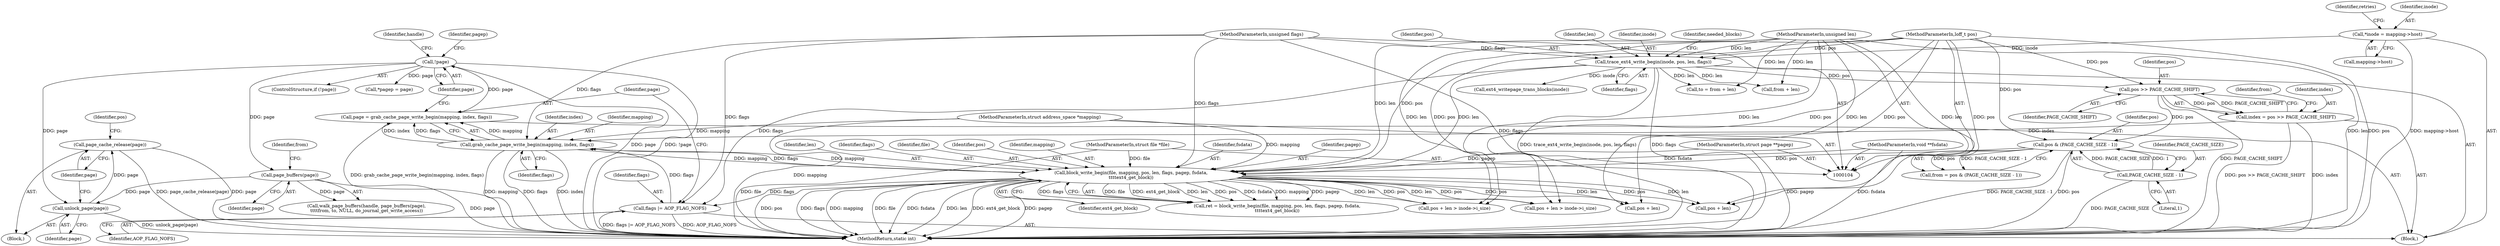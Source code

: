 digraph "1_linux_744692dc059845b2a3022119871846e74d4f6e11_11@pointer" {
"1000230" [label="(Call,page_cache_release(page))"];
"1000228" [label="(Call,unlock_page(page))"];
"1000219" [label="(Call,page_buffers(page))"];
"1000183" [label="(Call,!page)"];
"1000176" [label="(Call,page = grab_cache_page_write_begin(mapping, index, flags))"];
"1000178" [label="(Call,grab_cache_page_write_begin(mapping, index, flags))"];
"1000199" [label="(Call,block_write_begin(file, mapping, pos, len, flags, pagep, fsdata,\n\t\t\t\text4_get_block))"];
"1000105" [label="(MethodParameterIn,struct file *file)"];
"1000106" [label="(MethodParameterIn,struct address_space *mapping)"];
"1000148" [label="(Call,pos & (PAGE_CACHE_SIZE - 1))"];
"1000143" [label="(Call,pos >> PAGE_CACHE_SHIFT)"];
"1000130" [label="(Call,trace_ext4_write_begin(inode, pos, len, flags))"];
"1000114" [label="(Call,*inode = mapping->host)"];
"1000107" [label="(MethodParameterIn,loff_t pos)"];
"1000108" [label="(MethodParameterIn,unsigned len)"];
"1000109" [label="(MethodParameterIn,unsigned flags)"];
"1000150" [label="(Call,PAGE_CACHE_SIZE - 1)"];
"1000110" [label="(MethodParameterIn,struct page **pagep)"];
"1000111" [label="(MethodParameterIn,void **fsdata)"];
"1000141" [label="(Call,index = pos >> PAGE_CACHE_SHIFT)"];
"1000173" [label="(Call,flags |= AOP_FLAG_NOFS)"];
"1000195" [label="(Identifier,pagep)"];
"1000199" [label="(Call,block_write_begin(file, mapping, pos, len, flags, pagep, fsdata,\n\t\t\t\text4_get_block))"];
"1000153" [label="(Call,to = from + len)"];
"1000206" [label="(Identifier,fsdata)"];
"1000174" [label="(Identifier,flags)"];
"1000143" [label="(Call,pos >> PAGE_CACHE_SHIFT)"];
"1000116" [label="(Call,mapping->host)"];
"1000182" [label="(ControlStructure,if (!page))"];
"1000148" [label="(Call,pos & (PAGE_CACHE_SIZE - 1))"];
"1000146" [label="(Call,from = pos & (PAGE_CACHE_SIZE - 1))"];
"1000205" [label="(Identifier,pagep)"];
"1000249" [label="(Call,pos + len > inode->i_size)"];
"1000152" [label="(Literal,1)"];
"1000130" [label="(Call,trace_ext4_write_begin(inode, pos, len, flags))"];
"1000173" [label="(Call,flags |= AOP_FLAG_NOFS)"];
"1000177" [label="(Identifier,page)"];
"1000124" [label="(Identifier,retries)"];
"1000114" [label="(Call,*inode = mapping->host)"];
"1000203" [label="(Identifier,len)"];
"1000145" [label="(Identifier,PAGE_CACHE_SHIFT)"];
"1000111" [label="(MethodParameterIn,void **fsdata)"];
"1000187" [label="(Identifier,handle)"];
"1000197" [label="(Call,ret = block_write_begin(file, mapping, pos, len, flags, pagep, fsdata,\n\t\t\t\text4_get_block))"];
"1000193" [label="(Call,*pagep = page)"];
"1000234" [label="(Call,pos + len > inode->i_size)"];
"1000149" [label="(Identifier,pos)"];
"1000131" [label="(Identifier,inode)"];
"1000151" [label="(Identifier,PAGE_CACHE_SIZE)"];
"1000142" [label="(Identifier,index)"];
"1000230" [label="(Call,page_cache_release(page))"];
"1000181" [label="(Identifier,flags)"];
"1000228" [label="(Call,unlock_page(page))"];
"1000150" [label="(Call,PAGE_CACHE_SIZE - 1)"];
"1000136" [label="(Identifier,needed_blocks)"];
"1000231" [label="(Identifier,page)"];
"1000204" [label="(Identifier,flags)"];
"1000236" [label="(Identifier,pos)"];
"1000217" [label="(Call,walk_page_buffers(handle, page_buffers(page),\n\t\t\t\tfrom, to, NULL, do_journal_get_write_access))"];
"1000112" [label="(Block,)"];
"1000134" [label="(Identifier,flags)"];
"1000155" [label="(Call,from + len)"];
"1000219" [label="(Call,page_buffers(page))"];
"1000106" [label="(MethodParameterIn,struct address_space *mapping)"];
"1000220" [label="(Identifier,page)"];
"1000183" [label="(Call,!page)"];
"1000176" [label="(Call,page = grab_cache_page_write_begin(mapping, index, flags))"];
"1000200" [label="(Identifier,file)"];
"1000180" [label="(Identifier,index)"];
"1000105" [label="(MethodParameterIn,struct file *file)"];
"1000235" [label="(Call,pos + len)"];
"1000132" [label="(Identifier,pos)"];
"1000221" [label="(Identifier,from)"];
"1000227" [label="(Block,)"];
"1000202" [label="(Identifier,pos)"];
"1000141" [label="(Call,index = pos >> PAGE_CACHE_SHIFT)"];
"1000250" [label="(Call,pos + len)"];
"1000201" [label="(Identifier,mapping)"];
"1000133" [label="(Identifier,len)"];
"1000107" [label="(MethodParameterIn,loff_t pos)"];
"1000175" [label="(Identifier,AOP_FLAG_NOFS)"];
"1000229" [label="(Identifier,page)"];
"1000184" [label="(Identifier,page)"];
"1000109" [label="(MethodParameterIn,unsigned flags)"];
"1000138" [label="(Call,ext4_writepage_trans_blocks(inode))"];
"1000178" [label="(Call,grab_cache_page_write_begin(mapping, index, flags))"];
"1000108" [label="(MethodParameterIn,unsigned len)"];
"1000179" [label="(Identifier,mapping)"];
"1000110" [label="(MethodParameterIn,struct page **pagep)"];
"1000144" [label="(Identifier,pos)"];
"1000115" [label="(Identifier,inode)"];
"1000147" [label="(Identifier,from)"];
"1000282" [label="(MethodReturn,static int)"];
"1000207" [label="(Identifier,ext4_get_block)"];
"1000230" -> "1000227"  [label="AST: "];
"1000230" -> "1000231"  [label="CFG: "];
"1000231" -> "1000230"  [label="AST: "];
"1000236" -> "1000230"  [label="CFG: "];
"1000230" -> "1000282"  [label="DDG: page"];
"1000230" -> "1000282"  [label="DDG: page_cache_release(page)"];
"1000228" -> "1000230"  [label="DDG: page"];
"1000228" -> "1000227"  [label="AST: "];
"1000228" -> "1000229"  [label="CFG: "];
"1000229" -> "1000228"  [label="AST: "];
"1000231" -> "1000228"  [label="CFG: "];
"1000228" -> "1000282"  [label="DDG: unlock_page(page)"];
"1000219" -> "1000228"  [label="DDG: page"];
"1000183" -> "1000228"  [label="DDG: page"];
"1000219" -> "1000217"  [label="AST: "];
"1000219" -> "1000220"  [label="CFG: "];
"1000220" -> "1000219"  [label="AST: "];
"1000221" -> "1000219"  [label="CFG: "];
"1000219" -> "1000282"  [label="DDG: page"];
"1000219" -> "1000217"  [label="DDG: page"];
"1000183" -> "1000219"  [label="DDG: page"];
"1000183" -> "1000182"  [label="AST: "];
"1000183" -> "1000184"  [label="CFG: "];
"1000184" -> "1000183"  [label="AST: "];
"1000187" -> "1000183"  [label="CFG: "];
"1000195" -> "1000183"  [label="CFG: "];
"1000183" -> "1000282"  [label="DDG: page"];
"1000183" -> "1000282"  [label="DDG: !page"];
"1000176" -> "1000183"  [label="DDG: page"];
"1000183" -> "1000193"  [label="DDG: page"];
"1000176" -> "1000112"  [label="AST: "];
"1000176" -> "1000178"  [label="CFG: "];
"1000177" -> "1000176"  [label="AST: "];
"1000178" -> "1000176"  [label="AST: "];
"1000184" -> "1000176"  [label="CFG: "];
"1000176" -> "1000282"  [label="DDG: grab_cache_page_write_begin(mapping, index, flags)"];
"1000178" -> "1000176"  [label="DDG: mapping"];
"1000178" -> "1000176"  [label="DDG: index"];
"1000178" -> "1000176"  [label="DDG: flags"];
"1000178" -> "1000181"  [label="CFG: "];
"1000179" -> "1000178"  [label="AST: "];
"1000180" -> "1000178"  [label="AST: "];
"1000181" -> "1000178"  [label="AST: "];
"1000178" -> "1000282"  [label="DDG: mapping"];
"1000178" -> "1000282"  [label="DDG: flags"];
"1000178" -> "1000282"  [label="DDG: index"];
"1000199" -> "1000178"  [label="DDG: mapping"];
"1000106" -> "1000178"  [label="DDG: mapping"];
"1000141" -> "1000178"  [label="DDG: index"];
"1000173" -> "1000178"  [label="DDG: flags"];
"1000109" -> "1000178"  [label="DDG: flags"];
"1000178" -> "1000199"  [label="DDG: mapping"];
"1000178" -> "1000199"  [label="DDG: flags"];
"1000199" -> "1000197"  [label="AST: "];
"1000199" -> "1000207"  [label="CFG: "];
"1000200" -> "1000199"  [label="AST: "];
"1000201" -> "1000199"  [label="AST: "];
"1000202" -> "1000199"  [label="AST: "];
"1000203" -> "1000199"  [label="AST: "];
"1000204" -> "1000199"  [label="AST: "];
"1000205" -> "1000199"  [label="AST: "];
"1000206" -> "1000199"  [label="AST: "];
"1000207" -> "1000199"  [label="AST: "];
"1000197" -> "1000199"  [label="CFG: "];
"1000199" -> "1000282"  [label="DDG: mapping"];
"1000199" -> "1000282"  [label="DDG: file"];
"1000199" -> "1000282"  [label="DDG: fsdata"];
"1000199" -> "1000282"  [label="DDG: len"];
"1000199" -> "1000282"  [label="DDG: ext4_get_block"];
"1000199" -> "1000282"  [label="DDG: pagep"];
"1000199" -> "1000282"  [label="DDG: pos"];
"1000199" -> "1000282"  [label="DDG: flags"];
"1000199" -> "1000173"  [label="DDG: flags"];
"1000199" -> "1000197"  [label="DDG: file"];
"1000199" -> "1000197"  [label="DDG: ext4_get_block"];
"1000199" -> "1000197"  [label="DDG: len"];
"1000199" -> "1000197"  [label="DDG: pos"];
"1000199" -> "1000197"  [label="DDG: fsdata"];
"1000199" -> "1000197"  [label="DDG: mapping"];
"1000199" -> "1000197"  [label="DDG: pagep"];
"1000199" -> "1000197"  [label="DDG: flags"];
"1000105" -> "1000199"  [label="DDG: file"];
"1000106" -> "1000199"  [label="DDG: mapping"];
"1000148" -> "1000199"  [label="DDG: pos"];
"1000107" -> "1000199"  [label="DDG: pos"];
"1000108" -> "1000199"  [label="DDG: len"];
"1000130" -> "1000199"  [label="DDG: len"];
"1000109" -> "1000199"  [label="DDG: flags"];
"1000110" -> "1000199"  [label="DDG: pagep"];
"1000111" -> "1000199"  [label="DDG: fsdata"];
"1000199" -> "1000234"  [label="DDG: pos"];
"1000199" -> "1000234"  [label="DDG: len"];
"1000199" -> "1000235"  [label="DDG: pos"];
"1000199" -> "1000235"  [label="DDG: len"];
"1000199" -> "1000249"  [label="DDG: pos"];
"1000199" -> "1000249"  [label="DDG: len"];
"1000199" -> "1000250"  [label="DDG: pos"];
"1000199" -> "1000250"  [label="DDG: len"];
"1000105" -> "1000104"  [label="AST: "];
"1000105" -> "1000282"  [label="DDG: file"];
"1000106" -> "1000104"  [label="AST: "];
"1000106" -> "1000282"  [label="DDG: mapping"];
"1000148" -> "1000146"  [label="AST: "];
"1000148" -> "1000150"  [label="CFG: "];
"1000149" -> "1000148"  [label="AST: "];
"1000150" -> "1000148"  [label="AST: "];
"1000146" -> "1000148"  [label="CFG: "];
"1000148" -> "1000282"  [label="DDG: pos"];
"1000148" -> "1000282"  [label="DDG: PAGE_CACHE_SIZE - 1"];
"1000148" -> "1000146"  [label="DDG: pos"];
"1000148" -> "1000146"  [label="DDG: PAGE_CACHE_SIZE - 1"];
"1000143" -> "1000148"  [label="DDG: pos"];
"1000107" -> "1000148"  [label="DDG: pos"];
"1000150" -> "1000148"  [label="DDG: PAGE_CACHE_SIZE"];
"1000150" -> "1000148"  [label="DDG: 1"];
"1000143" -> "1000141"  [label="AST: "];
"1000143" -> "1000145"  [label="CFG: "];
"1000144" -> "1000143"  [label="AST: "];
"1000145" -> "1000143"  [label="AST: "];
"1000141" -> "1000143"  [label="CFG: "];
"1000143" -> "1000282"  [label="DDG: PAGE_CACHE_SHIFT"];
"1000143" -> "1000141"  [label="DDG: pos"];
"1000143" -> "1000141"  [label="DDG: PAGE_CACHE_SHIFT"];
"1000130" -> "1000143"  [label="DDG: pos"];
"1000107" -> "1000143"  [label="DDG: pos"];
"1000130" -> "1000112"  [label="AST: "];
"1000130" -> "1000134"  [label="CFG: "];
"1000131" -> "1000130"  [label="AST: "];
"1000132" -> "1000130"  [label="AST: "];
"1000133" -> "1000130"  [label="AST: "];
"1000134" -> "1000130"  [label="AST: "];
"1000136" -> "1000130"  [label="CFG: "];
"1000130" -> "1000282"  [label="DDG: trace_ext4_write_begin(inode, pos, len, flags)"];
"1000130" -> "1000282"  [label="DDG: flags"];
"1000114" -> "1000130"  [label="DDG: inode"];
"1000107" -> "1000130"  [label="DDG: pos"];
"1000108" -> "1000130"  [label="DDG: len"];
"1000109" -> "1000130"  [label="DDG: flags"];
"1000130" -> "1000138"  [label="DDG: inode"];
"1000130" -> "1000153"  [label="DDG: len"];
"1000130" -> "1000155"  [label="DDG: len"];
"1000130" -> "1000173"  [label="DDG: flags"];
"1000114" -> "1000112"  [label="AST: "];
"1000114" -> "1000116"  [label="CFG: "];
"1000115" -> "1000114"  [label="AST: "];
"1000116" -> "1000114"  [label="AST: "];
"1000124" -> "1000114"  [label="CFG: "];
"1000114" -> "1000282"  [label="DDG: mapping->host"];
"1000107" -> "1000104"  [label="AST: "];
"1000107" -> "1000282"  [label="DDG: pos"];
"1000107" -> "1000234"  [label="DDG: pos"];
"1000107" -> "1000235"  [label="DDG: pos"];
"1000107" -> "1000249"  [label="DDG: pos"];
"1000107" -> "1000250"  [label="DDG: pos"];
"1000108" -> "1000104"  [label="AST: "];
"1000108" -> "1000282"  [label="DDG: len"];
"1000108" -> "1000153"  [label="DDG: len"];
"1000108" -> "1000155"  [label="DDG: len"];
"1000108" -> "1000234"  [label="DDG: len"];
"1000108" -> "1000235"  [label="DDG: len"];
"1000108" -> "1000249"  [label="DDG: len"];
"1000108" -> "1000250"  [label="DDG: len"];
"1000109" -> "1000104"  [label="AST: "];
"1000109" -> "1000282"  [label="DDG: flags"];
"1000109" -> "1000173"  [label="DDG: flags"];
"1000150" -> "1000152"  [label="CFG: "];
"1000151" -> "1000150"  [label="AST: "];
"1000152" -> "1000150"  [label="AST: "];
"1000150" -> "1000282"  [label="DDG: PAGE_CACHE_SIZE"];
"1000110" -> "1000104"  [label="AST: "];
"1000110" -> "1000282"  [label="DDG: pagep"];
"1000111" -> "1000104"  [label="AST: "];
"1000111" -> "1000282"  [label="DDG: fsdata"];
"1000141" -> "1000112"  [label="AST: "];
"1000142" -> "1000141"  [label="AST: "];
"1000147" -> "1000141"  [label="CFG: "];
"1000141" -> "1000282"  [label="DDG: index"];
"1000141" -> "1000282"  [label="DDG: pos >> PAGE_CACHE_SHIFT"];
"1000173" -> "1000112"  [label="AST: "];
"1000173" -> "1000175"  [label="CFG: "];
"1000174" -> "1000173"  [label="AST: "];
"1000175" -> "1000173"  [label="AST: "];
"1000177" -> "1000173"  [label="CFG: "];
"1000173" -> "1000282"  [label="DDG: flags |= AOP_FLAG_NOFS"];
"1000173" -> "1000282"  [label="DDG: AOP_FLAG_NOFS"];
}
